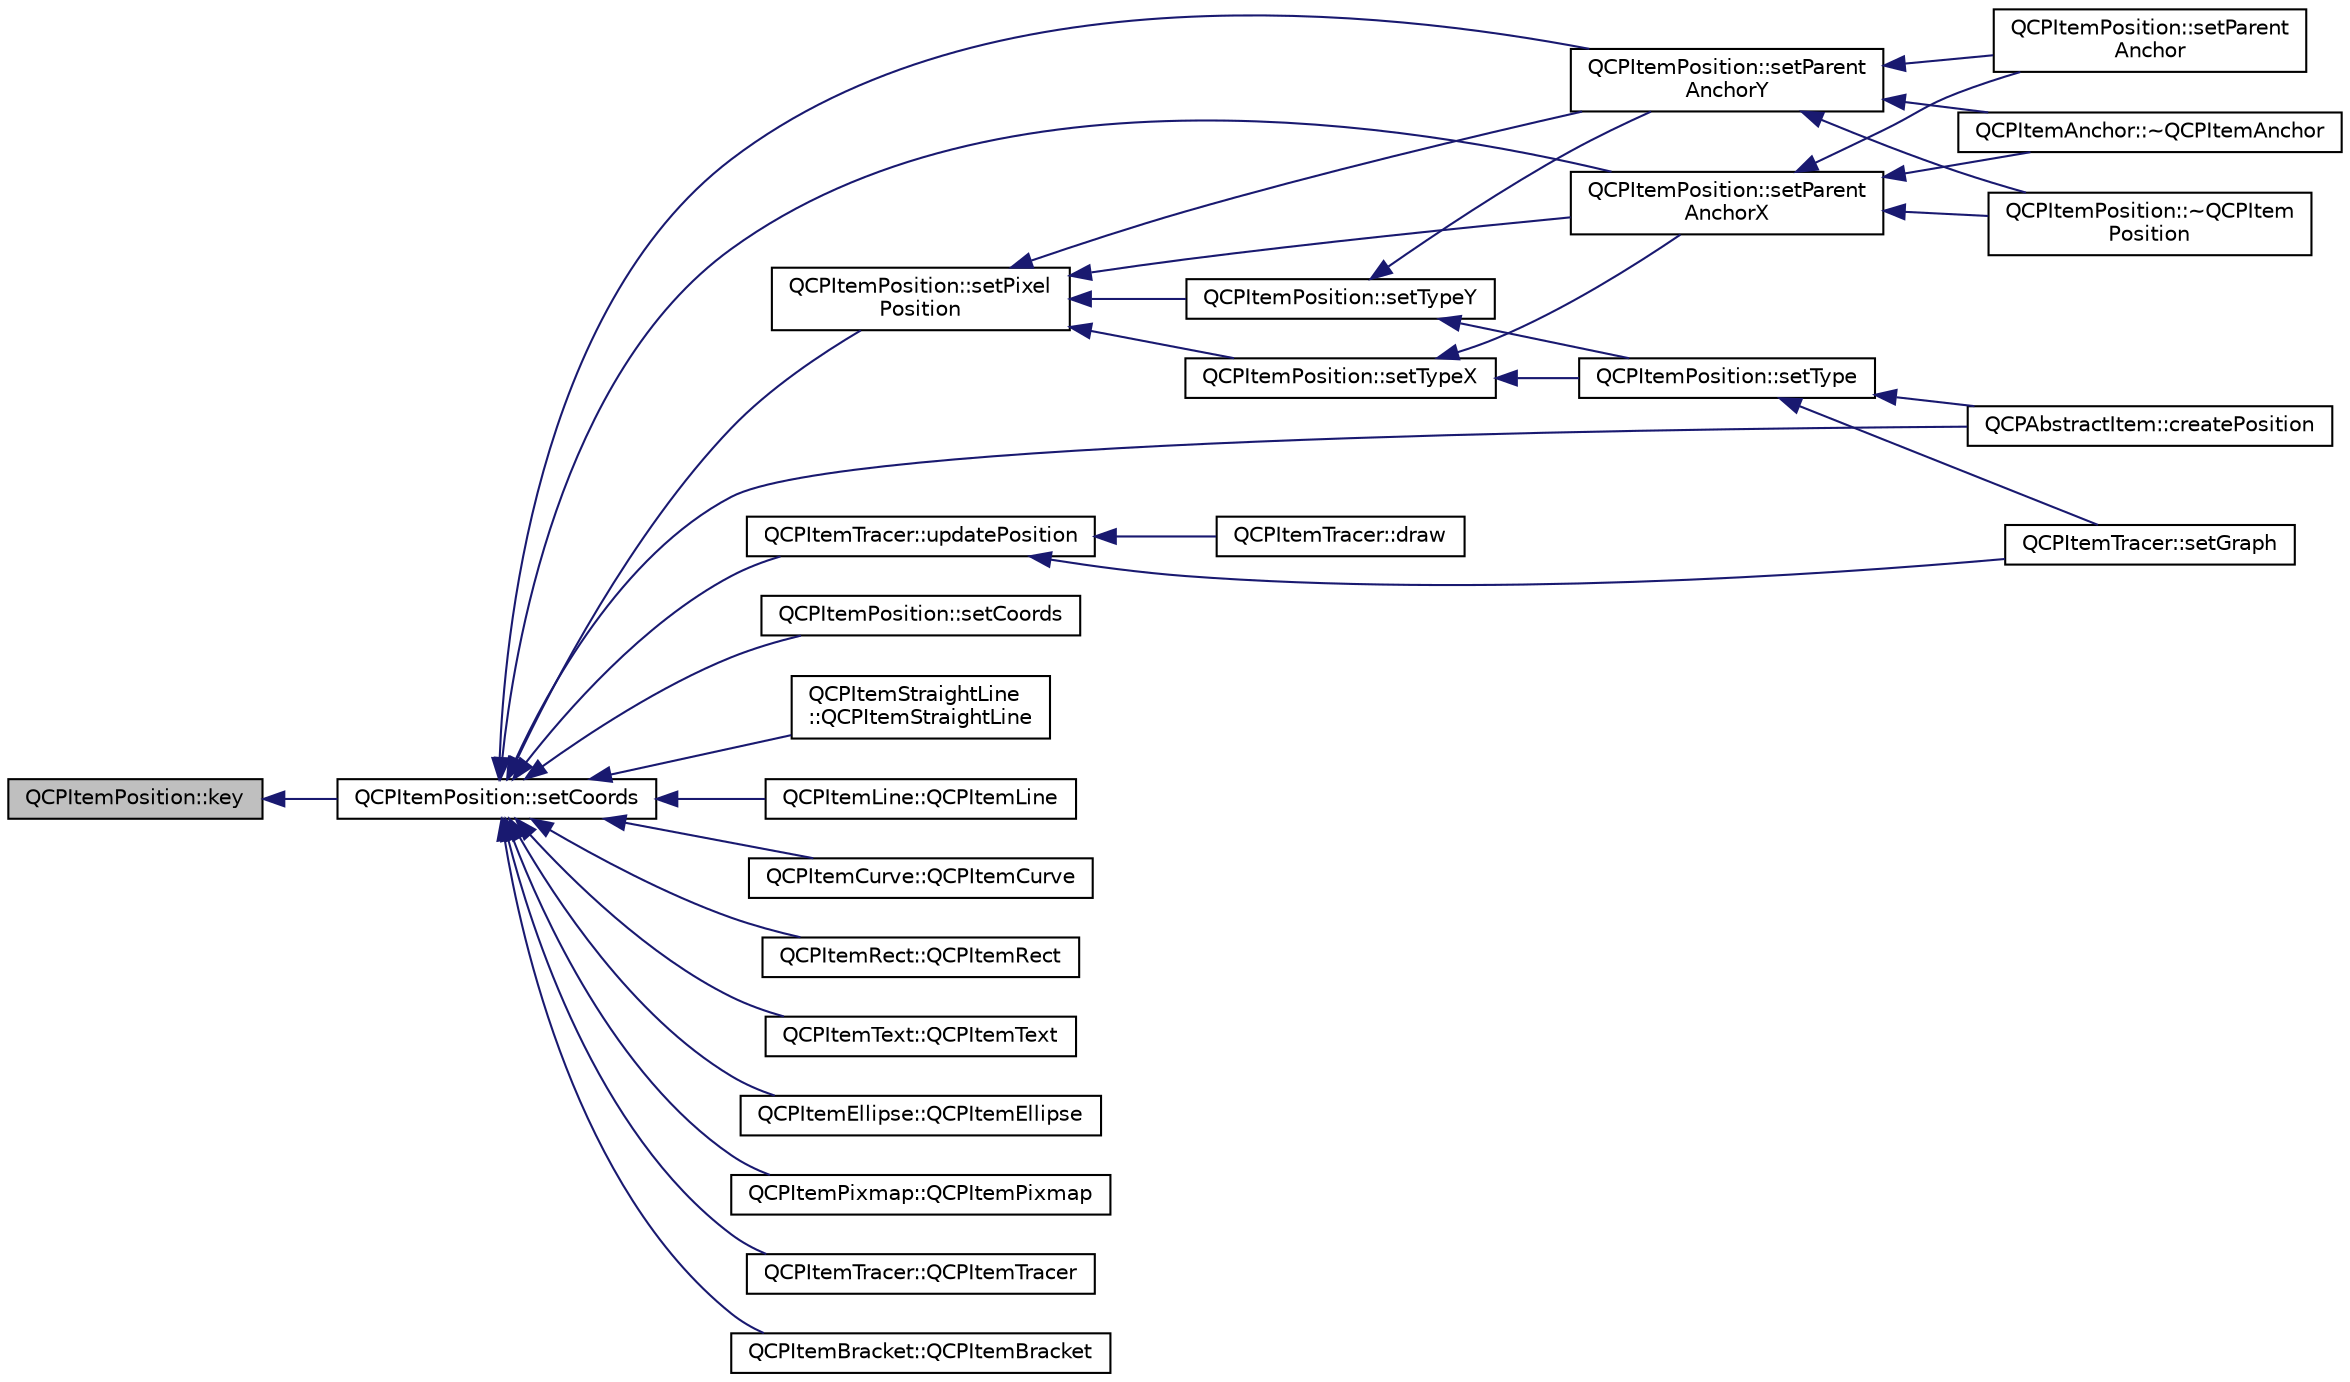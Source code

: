 digraph "QCPItemPosition::key"
{
  edge [fontname="Helvetica",fontsize="10",labelfontname="Helvetica",labelfontsize="10"];
  node [fontname="Helvetica",fontsize="10",shape=record];
  rankdir="LR";
  Node38 [label="QCPItemPosition::key",height=0.2,width=0.4,color="black", fillcolor="grey75", style="filled", fontcolor="black"];
  Node38 -> Node39 [dir="back",color="midnightblue",fontsize="10",style="solid",fontname="Helvetica"];
  Node39 [label="QCPItemPosition::setCoords",height=0.2,width=0.4,color="black", fillcolor="white", style="filled",URL="$class_q_c_p_item_position.html#aa988ba4e87ab684c9021017dcaba945f"];
  Node39 -> Node40 [dir="back",color="midnightblue",fontsize="10",style="solid",fontname="Helvetica"];
  Node40 [label="QCPItemPosition::setParent\lAnchorX",height=0.2,width=0.4,color="black", fillcolor="white", style="filled",URL="$class_q_c_p_item_position.html#add71461a973927c74e42179480916d9c"];
  Node40 -> Node41 [dir="back",color="midnightblue",fontsize="10",style="solid",fontname="Helvetica"];
  Node41 [label="QCPItemAnchor::~QCPItemAnchor",height=0.2,width=0.4,color="black", fillcolor="white", style="filled",URL="$class_q_c_p_item_anchor.html#a1868559407600688ee4d1a4621e81ceb"];
  Node40 -> Node42 [dir="back",color="midnightblue",fontsize="10",style="solid",fontname="Helvetica"];
  Node42 [label="QCPItemPosition::~QCPItem\lPosition",height=0.2,width=0.4,color="black", fillcolor="white", style="filled",URL="$class_q_c_p_item_position.html#ad8a289016f7a62332f9c865c39ab2047"];
  Node40 -> Node43 [dir="back",color="midnightblue",fontsize="10",style="solid",fontname="Helvetica"];
  Node43 [label="QCPItemPosition::setParent\lAnchor",height=0.2,width=0.4,color="black", fillcolor="white", style="filled",URL="$class_q_c_p_item_position.html#ac094d67a95d2dceafa0d50b9db3a7e51"];
  Node39 -> Node44 [dir="back",color="midnightblue",fontsize="10",style="solid",fontname="Helvetica"];
  Node44 [label="QCPItemPosition::setParent\lAnchorY",height=0.2,width=0.4,color="black", fillcolor="white", style="filled",URL="$class_q_c_p_item_position.html#add5ec1db9d19cec58a3b5c9e0a0c3f9d"];
  Node44 -> Node41 [dir="back",color="midnightblue",fontsize="10",style="solid",fontname="Helvetica"];
  Node44 -> Node42 [dir="back",color="midnightblue",fontsize="10",style="solid",fontname="Helvetica"];
  Node44 -> Node43 [dir="back",color="midnightblue",fontsize="10",style="solid",fontname="Helvetica"];
  Node39 -> Node45 [dir="back",color="midnightblue",fontsize="10",style="solid",fontname="Helvetica"];
  Node45 [label="QCPItemPosition::setCoords",height=0.2,width=0.4,color="black", fillcolor="white", style="filled",URL="$class_q_c_p_item_position.html#acc70b3abc143287f806e5f154e5e07b0"];
  Node39 -> Node46 [dir="back",color="midnightblue",fontsize="10",style="solid",fontname="Helvetica"];
  Node46 [label="QCPItemPosition::setPixel\lPosition",height=0.2,width=0.4,color="black", fillcolor="white", style="filled",URL="$class_q_c_p_item_position.html#a8d4f858f2089973967cf9cb81970ef0a"];
  Node46 -> Node47 [dir="back",color="midnightblue",fontsize="10",style="solid",fontname="Helvetica"];
  Node47 [label="QCPItemPosition::setTypeX",height=0.2,width=0.4,color="black", fillcolor="white", style="filled",URL="$class_q_c_p_item_position.html#a2113b2351d6d00457fb3559a4e20c3ea"];
  Node47 -> Node48 [dir="back",color="midnightblue",fontsize="10",style="solid",fontname="Helvetica"];
  Node48 [label="QCPItemPosition::setType",height=0.2,width=0.4,color="black", fillcolor="white", style="filled",URL="$class_q_c_p_item_position.html#aa476abf71ed8fa4c537457ebb1a754ad"];
  Node48 -> Node49 [dir="back",color="midnightblue",fontsize="10",style="solid",fontname="Helvetica"];
  Node49 [label="QCPAbstractItem::createPosition",height=0.2,width=0.4,color="black", fillcolor="white", style="filled",URL="$class_q_c_p_abstract_item.html#a75036d39c4d4e2e1a7dd145fff915d32"];
  Node48 -> Node50 [dir="back",color="midnightblue",fontsize="10",style="solid",fontname="Helvetica"];
  Node50 [label="QCPItemTracer::setGraph",height=0.2,width=0.4,color="black", fillcolor="white", style="filled",URL="$class_q_c_p_item_tracer.html#af5886f4ded8dd68cb4f3388f390790c0"];
  Node47 -> Node40 [dir="back",color="midnightblue",fontsize="10",style="solid",fontname="Helvetica"];
  Node46 -> Node51 [dir="back",color="midnightblue",fontsize="10",style="solid",fontname="Helvetica"];
  Node51 [label="QCPItemPosition::setTypeY",height=0.2,width=0.4,color="black", fillcolor="white", style="filled",URL="$class_q_c_p_item_position.html#ac2a454aa5a54c1615c50686601ec4510"];
  Node51 -> Node48 [dir="back",color="midnightblue",fontsize="10",style="solid",fontname="Helvetica"];
  Node51 -> Node44 [dir="back",color="midnightblue",fontsize="10",style="solid",fontname="Helvetica"];
  Node46 -> Node40 [dir="back",color="midnightblue",fontsize="10",style="solid",fontname="Helvetica"];
  Node46 -> Node44 [dir="back",color="midnightblue",fontsize="10",style="solid",fontname="Helvetica"];
  Node39 -> Node49 [dir="back",color="midnightblue",fontsize="10",style="solid",fontname="Helvetica"];
  Node39 -> Node52 [dir="back",color="midnightblue",fontsize="10",style="solid",fontname="Helvetica"];
  Node52 [label="QCPItemStraightLine\l::QCPItemStraightLine",height=0.2,width=0.4,color="black", fillcolor="white", style="filled",URL="$class_q_c_p_item_straight_line.html#a41fd2e1f006983449eca9830930c3b10"];
  Node39 -> Node53 [dir="back",color="midnightblue",fontsize="10",style="solid",fontname="Helvetica"];
  Node53 [label="QCPItemLine::QCPItemLine",height=0.2,width=0.4,color="black", fillcolor="white", style="filled",URL="$class_q_c_p_item_line.html#a17804b7f64961c6accf25b61e85142e3"];
  Node39 -> Node54 [dir="back",color="midnightblue",fontsize="10",style="solid",fontname="Helvetica"];
  Node54 [label="QCPItemCurve::QCPItemCurve",height=0.2,width=0.4,color="black", fillcolor="white", style="filled",URL="$class_q_c_p_item_curve.html#ac9b7508bb5c8827e1a7a6199f8c82bec"];
  Node39 -> Node55 [dir="back",color="midnightblue",fontsize="10",style="solid",fontname="Helvetica"];
  Node55 [label="QCPItemRect::QCPItemRect",height=0.2,width=0.4,color="black", fillcolor="white", style="filled",URL="$class_q_c_p_item_rect.html#a412ad1579f7a1fba453d0fa28c496cbc"];
  Node39 -> Node56 [dir="back",color="midnightblue",fontsize="10",style="solid",fontname="Helvetica"];
  Node56 [label="QCPItemText::QCPItemText",height=0.2,width=0.4,color="black", fillcolor="white", style="filled",URL="$class_q_c_p_item_text.html#a77ff96a2972a00872ff8f8c67143abbe"];
  Node39 -> Node57 [dir="back",color="midnightblue",fontsize="10",style="solid",fontname="Helvetica"];
  Node57 [label="QCPItemEllipse::QCPItemEllipse",height=0.2,width=0.4,color="black", fillcolor="white", style="filled",URL="$class_q_c_p_item_ellipse.html#a759b77ef002515eba0263b5447ecb3fb"];
  Node39 -> Node58 [dir="back",color="midnightblue",fontsize="10",style="solid",fontname="Helvetica"];
  Node58 [label="QCPItemPixmap::QCPItemPixmap",height=0.2,width=0.4,color="black", fillcolor="white", style="filled",URL="$class_q_c_p_item_pixmap.html#aa6de42a37261b21a5480e7da122345c3"];
  Node39 -> Node59 [dir="back",color="midnightblue",fontsize="10",style="solid",fontname="Helvetica"];
  Node59 [label="QCPItemTracer::QCPItemTracer",height=0.2,width=0.4,color="black", fillcolor="white", style="filled",URL="$class_q_c_p_item_tracer.html#adc5ca846eeac323db4aa1fc4081e36be"];
  Node39 -> Node60 [dir="back",color="midnightblue",fontsize="10",style="solid",fontname="Helvetica"];
  Node60 [label="QCPItemTracer::updatePosition",height=0.2,width=0.4,color="black", fillcolor="white", style="filled",URL="$class_q_c_p_item_tracer.html#a5b90296109e36384aedbc8908a670413"];
  Node60 -> Node50 [dir="back",color="midnightblue",fontsize="10",style="solid",fontname="Helvetica"];
  Node60 -> Node61 [dir="back",color="midnightblue",fontsize="10",style="solid",fontname="Helvetica"];
  Node61 [label="QCPItemTracer::draw",height=0.2,width=0.4,color="black", fillcolor="white", style="filled",URL="$class_q_c_p_item_tracer.html#a11f187ffea436434f3b5cfc387811967"];
  Node39 -> Node62 [dir="back",color="midnightblue",fontsize="10",style="solid",fontname="Helvetica"];
  Node62 [label="QCPItemBracket::QCPItemBracket",height=0.2,width=0.4,color="black", fillcolor="white", style="filled",URL="$class_q_c_p_item_bracket.html#a44ecfa37a76de5e3549e2d61f9d8ee56"];
}
